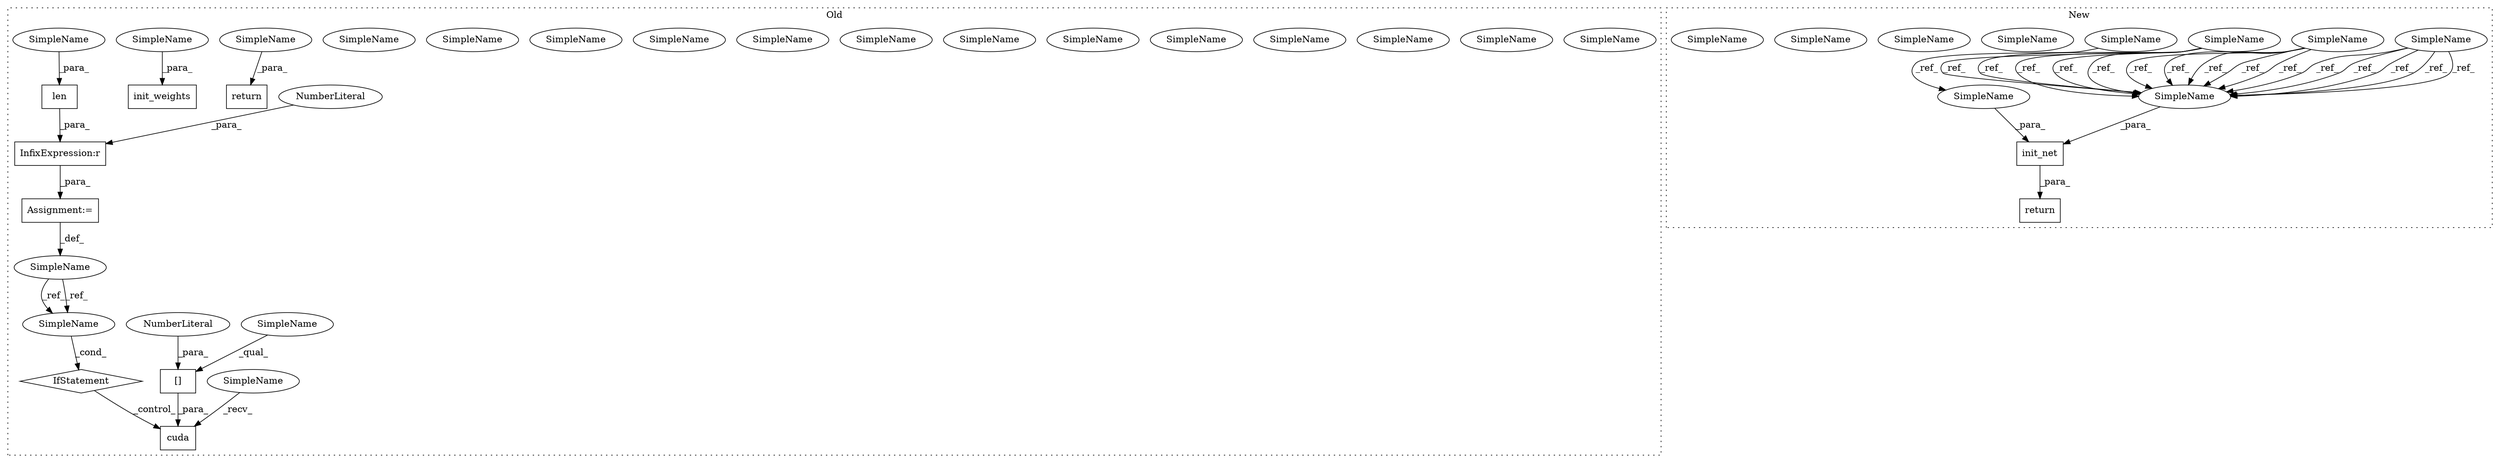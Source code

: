 digraph G {
subgraph cluster0 {
1 [label="init_weights" a="32" s="5180,5207" l="13,1" shape="box"];
5 [label="return" a="41" s="5214" l="7" shape="box"];
6 [label="cuda" a="32" s="5064,5079" l="5,1" shape="box"];
7 [label="[]" a="2" s="5069,5078" l="8,1" shape="box"];
8 [label="NumberLiteral" a="34" s="5077" l="1" shape="ellipse"];
11 [label="InfixExpression:r" a="27" s="4311" l="3" shape="box"];
12 [label="NumberLiteral" a="34" s="4314" l="1" shape="ellipse"];
13 [label="len" a="32" s="4299,4310" l="4,1" shape="box"];
15 [label="SimpleName" a="42" s="4290" l="7" shape="ellipse"];
16 [label="IfStatement" a="25" s="4998,5009" l="4,2" shape="diamond"];
17 [label="SimpleName" a="42" s="5002" l="7" shape="ellipse"];
18 [label="Assignment:=" a="7" s="4297" l="1" shape="box"];
19 [label="SimpleName" a="42" s="5059" l="4" shape="ellipse"];
20 [label="SimpleName" a="42" s="5221" l="4" shape="ellipse"];
21 [label="SimpleName" a="42" s="5193" l="4" shape="ellipse"];
23 [label="SimpleName" a="42" s="5002" l="7" shape="ellipse"];
25 [label="SimpleName" a="42" s="5059" l="4" shape="ellipse"];
26 [label="SimpleName" a="42" s="5193" l="4" shape="ellipse"];
27 [label="SimpleName" a="42" s="5221" l="4" shape="ellipse"];
30 [label="SimpleName" a="42" s="5059" l="4" shape="ellipse"];
31 [label="SimpleName" a="42" s="5221" l="4" shape="ellipse"];
32 [label="SimpleName" a="42" s="5193" l="4" shape="ellipse"];
34 [label="SimpleName" a="42" s="5059" l="4" shape="ellipse"];
35 [label="SimpleName" a="42" s="5193" l="4" shape="ellipse"];
36 [label="SimpleName" a="42" s="5221" l="4" shape="ellipse"];
38 [label="SimpleName" a="42" s="5221" l="4" shape="ellipse"];
39 [label="SimpleName" a="42" s="5059" l="4" shape="ellipse"];
40 [label="SimpleName" a="42" s="5193" l="4" shape="ellipse"];
41 [label="SimpleName" a="42" s="4303" l="7" shape="ellipse"];
42 [label="SimpleName" a="42" s="5069" l="7" shape="ellipse"];
label = "Old";
style="dotted";
}
subgraph cluster1 {
2 [label="return" a="41" s="4028" l="7" shape="box"];
3 [label="init_net" a="32" s="4035,4066" l="9,1" shape="box"];
4 [label="SimpleName" a="42" s="3707" l="4" shape="ellipse"];
9 [label="SimpleName" a="42" s="3576" l="4" shape="ellipse"];
10 [label="SimpleName" a="42" s="3836" l="4" shape="ellipse"];
14 [label="SimpleName" a="42" s="3219" l="7" shape="ellipse"];
22 [label="SimpleName" a="42" s="4044" l="4" shape="ellipse"];
24 [label="SimpleName" a="42" s="4044" l="4" shape="ellipse"];
28 [label="SimpleName" a="42" s="4044" l="4" shape="ellipse"];
29 [label="SimpleName" a="42" s="4059" l="7" shape="ellipse"];
33 [label="SimpleName" a="42" s="4044" l="4" shape="ellipse"];
37 [label="SimpleName" a="42" s="4044" l="4" shape="ellipse"];
label = "New";
style="dotted";
}
3 -> 2 [label="_para_"];
4 -> 37 [label="_ref_"];
4 -> 37 [label="_ref_"];
4 -> 37 [label="_ref_"];
4 -> 37 [label="_ref_"];
4 -> 37 [label="_ref_"];
7 -> 6 [label="_para_"];
8 -> 7 [label="_para_"];
9 -> 37 [label="_ref_"];
9 -> 37 [label="_ref_"];
9 -> 37 [label="_ref_"];
9 -> 37 [label="_ref_"];
9 -> 37 [label="_ref_"];
10 -> 37 [label="_ref_"];
10 -> 37 [label="_ref_"];
10 -> 37 [label="_ref_"];
10 -> 37 [label="_ref_"];
10 -> 37 [label="_ref_"];
11 -> 18 [label="_para_"];
12 -> 11 [label="_para_"];
13 -> 11 [label="_para_"];
14 -> 29 [label="_ref_"];
15 -> 23 [label="_ref_"];
15 -> 23 [label="_ref_"];
16 -> 6 [label="_control_"];
18 -> 15 [label="_def_"];
23 -> 16 [label="_cond_"];
29 -> 3 [label="_para_"];
37 -> 3 [label="_para_"];
38 -> 5 [label="_para_"];
39 -> 6 [label="_recv_"];
40 -> 1 [label="_para_"];
41 -> 13 [label="_para_"];
42 -> 7 [label="_qual_"];
}